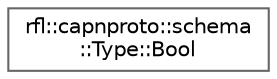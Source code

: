 digraph "类继承关系图"
{
 // LATEX_PDF_SIZE
  bgcolor="transparent";
  edge [fontname=Helvetica,fontsize=10,labelfontname=Helvetica,labelfontsize=10];
  node [fontname=Helvetica,fontsize=10,shape=box,height=0.2,width=0.4];
  rankdir="LR";
  Node0 [id="Node000000",label="rfl::capnproto::schema\l::Type::Bool",height=0.2,width=0.4,color="grey40", fillcolor="white", style="filled",URL="$structrfl_1_1capnproto_1_1schema_1_1_type_1_1_bool.html",tooltip=" "];
}
